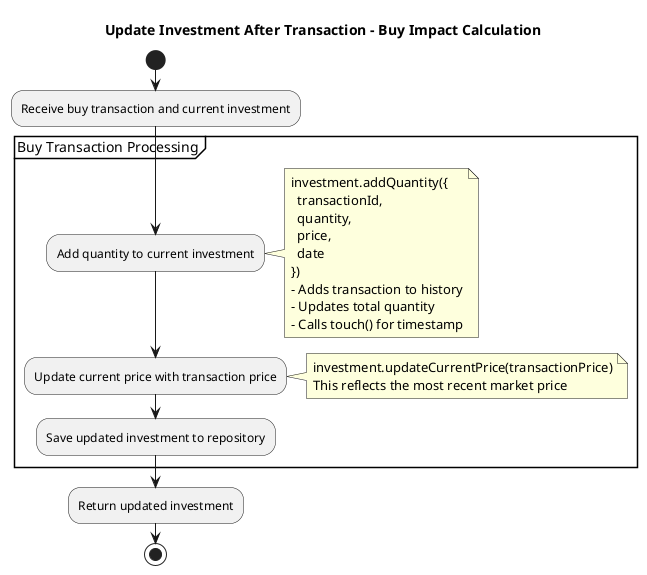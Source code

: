 @startuml Update Investment - Buy Impact Detail
title Update Investment After Transaction - Buy Impact Calculation

start

:Receive buy transaction and current investment;

partition "Buy Transaction Processing" {
  :Add quantity to current investment;
  note right
    investment.addQuantity({
      transactionId,
      quantity,
      price,
      date
    })
    - Adds transaction to history
    - Updates total quantity
    - Calls touch() for timestamp
  end note
  
  :Update current price with transaction price;
  note right
    investment.updateCurrentPrice(transactionPrice)
    This reflects the most recent market price
  end note
  
  :Save updated investment to repository;
}

:Return updated investment;

stop
@enduml
